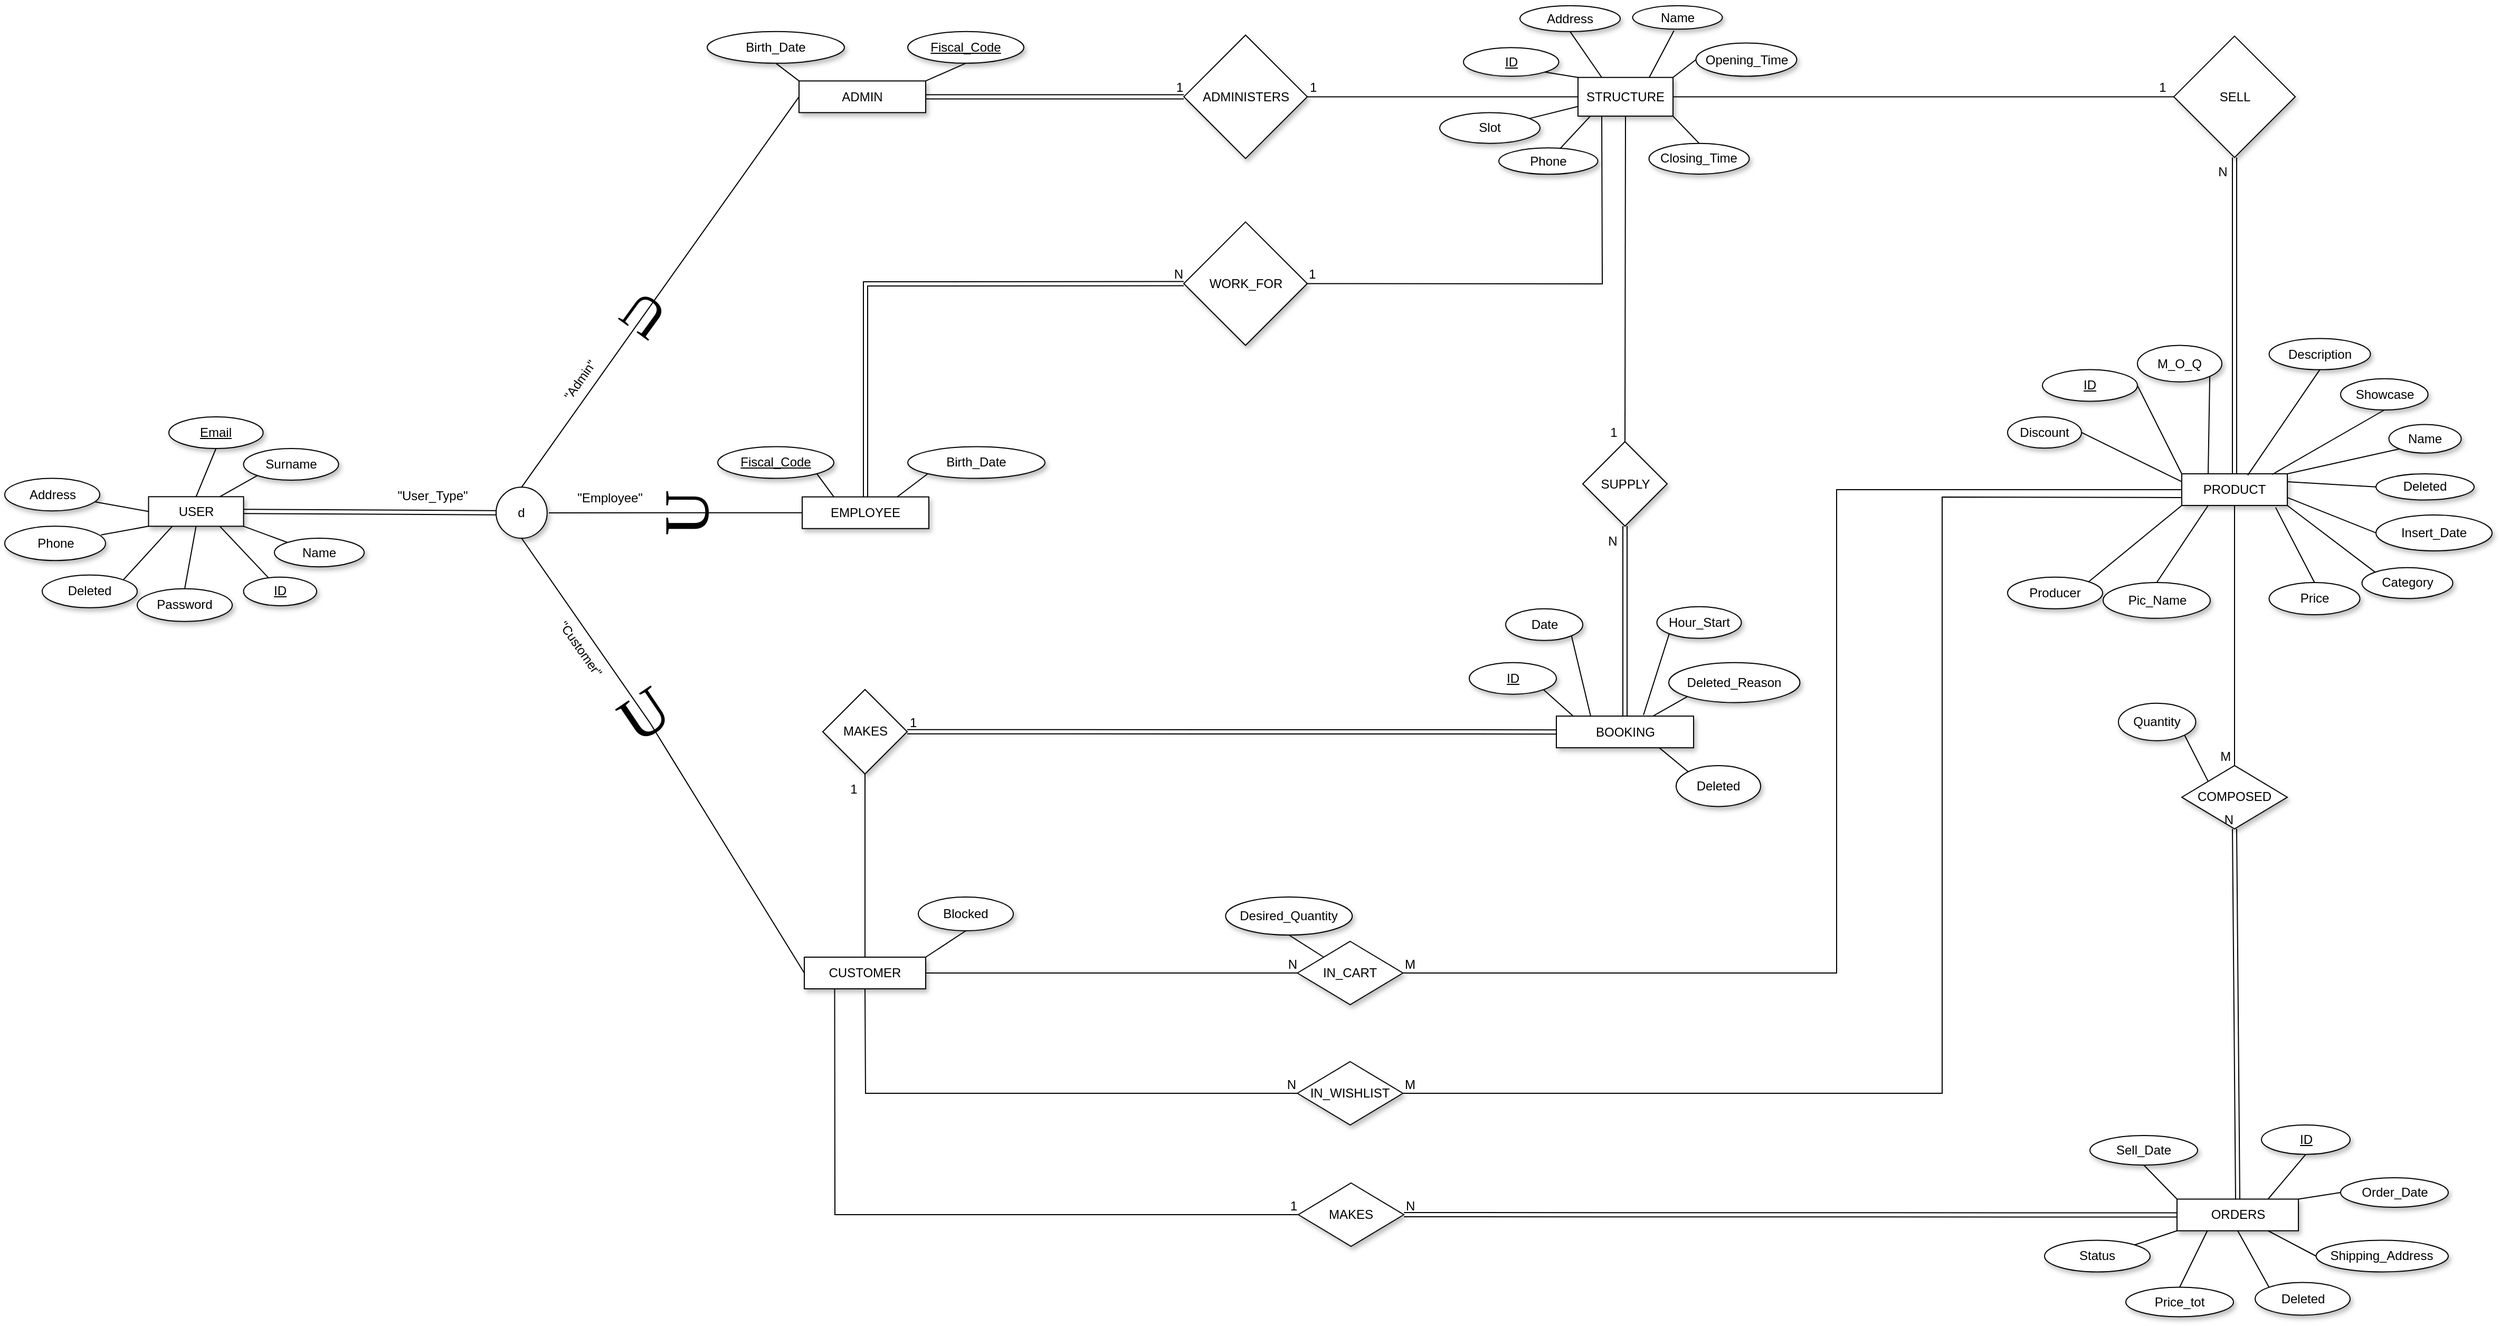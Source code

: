 <mxfile version="13.2.4" type="github">
  <diagram id="pIivQVcWycitdcD2H4Fz" name="Page-1">
    <mxGraphModel dx="852" dy="548" grid="1" gridSize="10" guides="1" tooltips="1" connect="1" arrows="1" fold="1" page="1" pageScale="3" pageWidth="827" pageHeight="1169" math="0" shadow="0" extFonts="Quicksand^https://fonts.googleapis.com/css?family=Quicksand|Gruppo^https://fonts.googleapis.com/css?family=Gruppo|Pompiere^https://fonts.googleapis.com/css?family=Pompiere">
      <root>
        <mxCell id="0" />
        <mxCell id="1" parent="0" />
        <mxCell id="mOfdOxVqDoghl0tVKRiO-1" value="PRODUCT" style="rounded=0;whiteSpace=wrap;html=1;shadow=1;" parent="1" vertex="1">
          <mxGeometry x="2107" y="602.97" width="100" height="30" as="geometry" />
        </mxCell>
        <mxCell id="mOfdOxVqDoghl0tVKRiO-10" value="EMPLOYEE" style="rounded=0;whiteSpace=wrap;html=1;shadow=1;" parent="1" vertex="1">
          <mxGeometry x="800" y="624.85" width="120" height="30" as="geometry" />
        </mxCell>
        <mxCell id="mOfdOxVqDoghl0tVKRiO-15" value="CUSTOMER" style="rounded=0;whiteSpace=wrap;html=1;shadow=1;" parent="1" vertex="1">
          <mxGeometry x="802" y="1061" width="115" height="30" as="geometry" />
        </mxCell>
        <mxCell id="mOfdOxVqDoghl0tVKRiO-17" value="M_O_Q" style="ellipse;whiteSpace=wrap;html=1;shadow=1;" parent="1" vertex="1">
          <mxGeometry x="2065" y="481.25" width="80" height="34.62" as="geometry" />
        </mxCell>
        <mxCell id="mOfdOxVqDoghl0tVKRiO-21" value="" style="endArrow=none;html=1;entryX=0.25;entryY=0;entryDx=0;entryDy=0;exitX=1;exitY=1;exitDx=0;exitDy=0;shadow=0;" parent="1" source="mOfdOxVqDoghl0tVKRiO-17" target="mOfdOxVqDoghl0tVKRiO-1" edge="1">
          <mxGeometry width="50" height="50" relative="1" as="geometry">
            <mxPoint x="2044.5" y="612.81" as="sourcePoint" />
            <mxPoint x="2094.5" y="562.81" as="targetPoint" />
          </mxGeometry>
        </mxCell>
        <mxCell id="mOfdOxVqDoghl0tVKRiO-23" value="&lt;u&gt;ID&lt;/u&gt;" style="ellipse;whiteSpace=wrap;html=1;shadow=1;" parent="1" vertex="1">
          <mxGeometry x="1975" y="504.3" width="90" height="30" as="geometry" />
        </mxCell>
        <mxCell id="mOfdOxVqDoghl0tVKRiO-24" value="" style="endArrow=none;html=1;exitX=1;exitY=0.5;exitDx=0;exitDy=0;entryX=0;entryY=0;entryDx=0;entryDy=0;shadow=0;" parent="1" source="mOfdOxVqDoghl0tVKRiO-23" target="mOfdOxVqDoghl0tVKRiO-1" edge="1">
          <mxGeometry width="50" height="50" relative="1" as="geometry">
            <mxPoint x="2074.5" y="712.81" as="sourcePoint" />
            <mxPoint x="2124.5" y="662.81" as="targetPoint" />
          </mxGeometry>
        </mxCell>
        <mxCell id="mOfdOxVqDoghl0tVKRiO-26" value="Producer" style="ellipse;whiteSpace=wrap;html=1;shadow=1;" parent="1" vertex="1">
          <mxGeometry x="1942" y="700.87" width="90" height="30" as="geometry" />
        </mxCell>
        <mxCell id="mOfdOxVqDoghl0tVKRiO-27" value="" style="endArrow=none;html=1;exitX=1;exitY=0;exitDx=0;exitDy=0;entryX=0;entryY=1;entryDx=0;entryDy=0;shadow=0;" parent="1" source="mOfdOxVqDoghl0tVKRiO-26" target="mOfdOxVqDoghl0tVKRiO-1" edge="1">
          <mxGeometry width="50" height="50" relative="1" as="geometry">
            <mxPoint x="2514.5" y="692.81" as="sourcePoint" />
            <mxPoint x="2564.5" y="642.81" as="targetPoint" />
          </mxGeometry>
        </mxCell>
        <mxCell id="mOfdOxVqDoghl0tVKRiO-28" value="Price" style="ellipse;whiteSpace=wrap;html=1;shadow=1;" parent="1" vertex="1">
          <mxGeometry x="2189.77" y="706.02" width="86" height="30.5" as="geometry" />
        </mxCell>
        <mxCell id="mOfdOxVqDoghl0tVKRiO-29" value="Discount" style="ellipse;whiteSpace=wrap;html=1;shadow=1;" parent="1" vertex="1">
          <mxGeometry x="1942" y="549.0" width="70" height="29.67" as="geometry" />
        </mxCell>
        <mxCell id="mOfdOxVqDoghl0tVKRiO-30" value="" style="endArrow=none;html=1;exitX=0.5;exitY=0;exitDx=0;exitDy=0;entryX=0.889;entryY=1.062;entryDx=0;entryDy=0;shadow=0;entryPerimeter=0;" parent="1" source="mOfdOxVqDoghl0tVKRiO-28" target="mOfdOxVqDoghl0tVKRiO-1" edge="1">
          <mxGeometry width="50" height="50" relative="1" as="geometry">
            <mxPoint x="2514.5" y="692.81" as="sourcePoint" />
            <mxPoint x="2564.5" y="642.81" as="targetPoint" />
          </mxGeometry>
        </mxCell>
        <mxCell id="mOfdOxVqDoghl0tVKRiO-31" value="" style="endArrow=none;html=1;entryX=1;entryY=0.5;entryDx=0;entryDy=0;shadow=0;exitX=0;exitY=0.25;exitDx=0;exitDy=0;" parent="1" source="mOfdOxVqDoghl0tVKRiO-1" target="mOfdOxVqDoghl0tVKRiO-29" edge="1">
          <mxGeometry width="50" height="50" relative="1" as="geometry">
            <mxPoint x="2105.5" y="627.06" as="sourcePoint" />
            <mxPoint x="2274.5" y="602.81" as="targetPoint" />
          </mxGeometry>
        </mxCell>
        <mxCell id="mOfdOxVqDoghl0tVKRiO-33" value="Name" style="ellipse;whiteSpace=wrap;html=1;shadow=1;" parent="1" vertex="1">
          <mxGeometry x="300" y="664.02" width="85" height="27.1" as="geometry" />
        </mxCell>
        <mxCell id="mOfdOxVqDoghl0tVKRiO-34" value="Surname" style="ellipse;whiteSpace=wrap;html=1;shadow=1;" parent="1" vertex="1">
          <mxGeometry x="270.75" y="579" width="90" height="30" as="geometry" />
        </mxCell>
        <mxCell id="mOfdOxVqDoghl0tVKRiO-35" value="Fiscal_Code" style="ellipse;whiteSpace=wrap;html=1;shadow=1;fontStyle=4" parent="1" vertex="1">
          <mxGeometry x="720" y="577.3" width="110" height="30" as="geometry" />
        </mxCell>
        <mxCell id="mOfdOxVqDoghl0tVKRiO-36" value="Birth_Date" style="ellipse;whiteSpace=wrap;html=1;shadow=1;" parent="1" vertex="1">
          <mxGeometry x="900" y="577.3" width="130" height="30" as="geometry" />
        </mxCell>
        <mxCell id="mOfdOxVqDoghl0tVKRiO-45" value="" style="endArrow=none;html=1;exitX=1;exitY=1;exitDx=0;exitDy=0;entryX=0.25;entryY=0;entryDx=0;entryDy=0;shadow=0;" parent="1" source="mOfdOxVqDoghl0tVKRiO-35" target="mOfdOxVqDoghl0tVKRiO-10" edge="1">
          <mxGeometry width="50" height="50" relative="1" as="geometry">
            <mxPoint x="795" y="363.88" as="sourcePoint" />
            <mxPoint x="825" y="348.5" as="targetPoint" />
          </mxGeometry>
        </mxCell>
        <mxCell id="mOfdOxVqDoghl0tVKRiO-55" value="BOOKING" style="rounded=0;whiteSpace=wrap;html=1;shadow=1;" parent="1" vertex="1">
          <mxGeometry x="1514.5" y="832.57" width="130" height="30" as="geometry" />
        </mxCell>
        <mxCell id="mOfdOxVqDoghl0tVKRiO-60" value="Email" style="ellipse;whiteSpace=wrap;html=1;shadow=1;fontStyle=4" parent="1" vertex="1">
          <mxGeometry x="200" y="549" width="89.25" height="30" as="geometry" />
        </mxCell>
        <mxCell id="mOfdOxVqDoghl0tVKRiO-61" value="Phone" style="ellipse;whiteSpace=wrap;html=1;shadow=1;fontStyle=0" parent="1" vertex="1">
          <mxGeometry x="44.5" y="652.67" width="95.5" height="32.47" as="geometry" />
        </mxCell>
        <mxCell id="mOfdOxVqDoghl0tVKRiO-65" value="Address" style="ellipse;whiteSpace=wrap;html=1;shadow=1;" parent="1" vertex="1">
          <mxGeometry x="44.5" y="607.3" width="90" height="30.77" as="geometry" />
        </mxCell>
        <mxCell id="mOfdOxVqDoghl0tVKRiO-93" value="STRUCTURE" style="rounded=0;whiteSpace=wrap;html=1;shadow=1;" parent="1" vertex="1">
          <mxGeometry x="1535" y="227.37" width="90" height="36.67" as="geometry" />
        </mxCell>
        <mxCell id="mOfdOxVqDoghl0tVKRiO-94" value="Address" style="ellipse;whiteSpace=wrap;html=1;shadow=1;" parent="1" vertex="1">
          <mxGeometry x="1480" y="159.43" width="95" height="24.5" as="geometry" />
        </mxCell>
        <mxCell id="mOfdOxVqDoghl0tVKRiO-95" value="Phone" style="ellipse;whiteSpace=wrap;html=1;shadow=1;fontStyle=0" parent="1" vertex="1">
          <mxGeometry x="1460" y="294.17" width="93.75" height="24.96" as="geometry" />
        </mxCell>
        <mxCell id="mOfdOxVqDoghl0tVKRiO-100" value="" style="endArrow=none;html=1;entryX=0.127;entryY=1.008;entryDx=0;entryDy=0;shadow=0;entryPerimeter=0;" parent="1" source="mOfdOxVqDoghl0tVKRiO-95" target="mOfdOxVqDoghl0tVKRiO-93" edge="1">
          <mxGeometry width="50" height="50" relative="1" as="geometry">
            <mxPoint x="1475" y="207.37" as="sourcePoint" />
            <mxPoint x="1525" y="157.37" as="targetPoint" />
          </mxGeometry>
        </mxCell>
        <mxCell id="mOfdOxVqDoghl0tVKRiO-101" value="" style="endArrow=none;html=1;exitX=0.25;exitY=0;exitDx=0;exitDy=0;entryX=0.5;entryY=1;entryDx=0;entryDy=0;shadow=0;" parent="1" source="mOfdOxVqDoghl0tVKRiO-93" target="mOfdOxVqDoghl0tVKRiO-94" edge="1">
          <mxGeometry width="50" height="50" relative="1" as="geometry">
            <mxPoint x="1605" y="217.37" as="sourcePoint" />
            <mxPoint x="1655" y="167.37" as="targetPoint" />
          </mxGeometry>
        </mxCell>
        <mxCell id="z-NwZpaRfGPs4gkHxWXv-4" value="ID" style="ellipse;whiteSpace=wrap;html=1;fontStyle=4;shadow=1;" parent="1" vertex="1">
          <mxGeometry x="1432" y="781.82" width="82.5" height="30" as="geometry" />
        </mxCell>
        <mxCell id="z-NwZpaRfGPs4gkHxWXv-5" value="Date" style="ellipse;whiteSpace=wrap;html=1;shadow=1;" parent="1" vertex="1">
          <mxGeometry x="1466.5" y="730.87" width="73" height="30" as="geometry" />
        </mxCell>
        <mxCell id="z-NwZpaRfGPs4gkHxWXv-6" value="Hour_Start" style="ellipse;whiteSpace=wrap;html=1;shadow=1;" parent="1" vertex="1">
          <mxGeometry x="1609.75" y="728.91" width="80" height="30" as="geometry" />
        </mxCell>
        <mxCell id="z-NwZpaRfGPs4gkHxWXv-7" value="" style="endArrow=none;html=1;entryX=0.122;entryY=-0.002;entryDx=0;entryDy=0;exitX=1;exitY=1;exitDx=0;exitDy=0;shadow=0;entryPerimeter=0;" parent="1" source="z-NwZpaRfGPs4gkHxWXv-4" target="mOfdOxVqDoghl0tVKRiO-55" edge="1">
          <mxGeometry width="50" height="50" relative="1" as="geometry">
            <mxPoint x="1837.25" y="942.92" as="sourcePoint" />
            <mxPoint x="1887.25" y="892.92" as="targetPoint" />
          </mxGeometry>
        </mxCell>
        <mxCell id="z-NwZpaRfGPs4gkHxWXv-8" value="" style="endArrow=none;html=1;exitX=1;exitY=1;exitDx=0;exitDy=0;shadow=0;entryX=0.25;entryY=0;entryDx=0;entryDy=0;" parent="1" source="z-NwZpaRfGPs4gkHxWXv-5" target="mOfdOxVqDoghl0tVKRiO-55" edge="1">
          <mxGeometry width="50" height="50" relative="1" as="geometry">
            <mxPoint x="1917.25" y="930.92" as="sourcePoint" />
            <mxPoint x="1967.25" y="880.92" as="targetPoint" />
          </mxGeometry>
        </mxCell>
        <mxCell id="z-NwZpaRfGPs4gkHxWXv-10" value="" style="endArrow=none;html=1;exitX=0;exitY=1;exitDx=0;exitDy=0;shadow=0;entryX=0.635;entryY=-0.035;entryDx=0;entryDy=0;entryPerimeter=0;" parent="1" source="z-NwZpaRfGPs4gkHxWXv-6" target="mOfdOxVqDoghl0tVKRiO-55" edge="1">
          <mxGeometry width="50" height="50" relative="1" as="geometry">
            <mxPoint x="2097.25" y="890.92" as="sourcePoint" />
            <mxPoint x="2147.25" y="840.92" as="targetPoint" />
          </mxGeometry>
        </mxCell>
        <mxCell id="z-NwZpaRfGPs4gkHxWXv-11" value="WORK_FOR" style="rhombus;whiteSpace=wrap;html=1;shadow=1;" parent="1" vertex="1">
          <mxGeometry x="1161.5" y="364.32" width="117" height="116.929" as="geometry" />
        </mxCell>
        <mxCell id="z-NwZpaRfGPs4gkHxWXv-17" value="SUPPLY" style="rhombus;whiteSpace=wrap;html=1;shadow=1;" parent="1" vertex="1">
          <mxGeometry x="1539.5" y="572.5" width="80" height="80" as="geometry" />
        </mxCell>
        <mxCell id="z-NwZpaRfGPs4gkHxWXv-39" value="MAKES" style="rhombus;whiteSpace=wrap;html=1;shadow=1;" parent="1" vertex="1">
          <mxGeometry x="819.5" y="807.37" width="80" height="80" as="geometry" />
        </mxCell>
        <mxCell id="z-NwZpaRfGPs4gkHxWXv-70" value="Description" style="ellipse;whiteSpace=wrap;html=1;shadow=1;" parent="1" vertex="1">
          <mxGeometry x="2189.77" y="474.79" width="96" height="29.51" as="geometry" />
        </mxCell>
        <mxCell id="z-NwZpaRfGPs4gkHxWXv-71" value="" style="endArrow=none;html=1;entryX=0.5;entryY=1;entryDx=0;entryDy=0;exitX=0.625;exitY=0.045;exitDx=0;exitDy=0;shadow=0;exitPerimeter=0;" parent="1" source="mOfdOxVqDoghl0tVKRiO-1" target="z-NwZpaRfGPs4gkHxWXv-70" edge="1">
          <mxGeometry width="50" height="50" relative="1" as="geometry">
            <mxPoint x="2129.5" y="602.81" as="sourcePoint" />
            <mxPoint x="2134.5" y="562.81" as="targetPoint" />
          </mxGeometry>
        </mxCell>
        <mxCell id="z-NwZpaRfGPs4gkHxWXv-76" value="ID" style="ellipse;whiteSpace=wrap;html=1;fontStyle=4;shadow=1;" parent="1" vertex="1">
          <mxGeometry x="1426.5" y="199.15" width="90.25" height="27.13" as="geometry" />
        </mxCell>
        <mxCell id="z-NwZpaRfGPs4gkHxWXv-77" value="" style="endArrow=none;html=1;entryX=1;entryY=1;entryDx=0;entryDy=0;exitX=0;exitY=0;exitDx=0;exitDy=0;shadow=0;" parent="1" source="mOfdOxVqDoghl0tVKRiO-93" target="z-NwZpaRfGPs4gkHxWXv-76" edge="1">
          <mxGeometry width="50" height="50" relative="1" as="geometry">
            <mxPoint x="1475" y="252.37" as="sourcePoint" />
            <mxPoint x="1525" y="202.37" as="targetPoint" />
          </mxGeometry>
        </mxCell>
        <mxCell id="z-NwZpaRfGPs4gkHxWXv-78" value="ADMINISTERS" style="rhombus;whiteSpace=wrap;html=1;shadow=1;" parent="1" vertex="1">
          <mxGeometry x="1161.57" y="187.24" width="116.929" height="116.929" as="geometry" />
        </mxCell>
        <mxCell id="06iZtVcr8NPvHx3JyrQN-2" value="Name" style="ellipse;whiteSpace=wrap;html=1;shadow=1;" parent="1" vertex="1">
          <mxGeometry x="1586.75" y="159.43" width="85" height="22.25" as="geometry" />
        </mxCell>
        <mxCell id="06iZtVcr8NPvHx3JyrQN-3" value="" style="endArrow=none;html=1;entryX=0.461;entryY=1.058;entryDx=0;entryDy=0;entryPerimeter=0;exitX=0.75;exitY=0;exitDx=0;exitDy=0;shadow=0;" parent="1" source="mOfdOxVqDoghl0tVKRiO-93" target="06iZtVcr8NPvHx3JyrQN-2" edge="1">
          <mxGeometry width="50" height="50" relative="1" as="geometry">
            <mxPoint x="1595" y="272.37" as="sourcePoint" />
            <mxPoint x="1645" y="222.37" as="targetPoint" />
          </mxGeometry>
        </mxCell>
        <mxCell id="06iZtVcr8NPvHx3JyrQN-11" value="&lt;u&gt;ID&lt;/u&gt;" style="ellipse;whiteSpace=wrap;html=1;shadow=1;" parent="1" vertex="1">
          <mxGeometry x="270.75" y="700.87" width="69.25" height="27.1" as="geometry" />
        </mxCell>
        <mxCell id="z-IdzefdN8h7sOJLDqcr-3" value="Name" style="ellipse;whiteSpace=wrap;html=1;shadow=1;" parent="1" vertex="1">
          <mxGeometry x="2303.25" y="556.24" width="68.5" height="27.12" as="geometry" />
        </mxCell>
        <mxCell id="z-IdzefdN8h7sOJLDqcr-4" value="" style="endArrow=none;html=1;exitX=1;exitY=0;exitDx=0;exitDy=0;entryX=0;entryY=1;entryDx=0;entryDy=0;shadow=0;" parent="1" source="mOfdOxVqDoghl0tVKRiO-1" target="z-IdzefdN8h7sOJLDqcr-3" edge="1">
          <mxGeometry width="50" height="50" relative="1" as="geometry">
            <mxPoint x="2234.5" y="632.81" as="sourcePoint" />
            <mxPoint x="2284.5" y="582.81" as="targetPoint" />
          </mxGeometry>
        </mxCell>
        <mxCell id="7vURNP84gYrgIZNCSmpS-34" value="USER" style="rounded=0;whiteSpace=wrap;html=1;shadow=1;" parent="1" vertex="1">
          <mxGeometry x="180.75" y="624.67" width="90" height="28" as="geometry" />
        </mxCell>
        <mxCell id="7vURNP84gYrgIZNCSmpS-39" value="" style="endArrow=none;html=1;entryX=0.5;entryY=1;entryDx=0;entryDy=0;exitX=0.5;exitY=0;exitDx=0;exitDy=0;" parent="1" source="7vURNP84gYrgIZNCSmpS-34" target="mOfdOxVqDoghl0tVKRiO-60" edge="1">
          <mxGeometry width="50" height="50" relative="1" as="geometry">
            <mxPoint x="232" y="622.3" as="sourcePoint" />
            <mxPoint x="272" y="582.3" as="targetPoint" />
          </mxGeometry>
        </mxCell>
        <mxCell id="7vURNP84gYrgIZNCSmpS-40" value="" style="endArrow=none;html=1;entryX=0;entryY=1;entryDx=0;entryDy=0;exitX=0.75;exitY=0;exitDx=0;exitDy=0;" parent="1" source="7vURNP84gYrgIZNCSmpS-34" target="mOfdOxVqDoghl0tVKRiO-34" edge="1">
          <mxGeometry width="50" height="50" relative="1" as="geometry">
            <mxPoint x="235.75" y="634.67" as="sourcePoint" />
            <mxPoint x="277" y="574.67" as="targetPoint" />
          </mxGeometry>
        </mxCell>
        <mxCell id="7vURNP84gYrgIZNCSmpS-41" value="" style="endArrow=none;html=1;exitX=0;exitY=0.5;exitDx=0;exitDy=0;" parent="1" source="7vURNP84gYrgIZNCSmpS-34" target="mOfdOxVqDoghl0tVKRiO-65" edge="1">
          <mxGeometry width="50" height="50" relative="1" as="geometry">
            <mxPoint x="245.75" y="644.67" as="sourcePoint" />
            <mxPoint x="287" y="584.67" as="targetPoint" />
          </mxGeometry>
        </mxCell>
        <mxCell id="7vURNP84gYrgIZNCSmpS-42" value="" style="endArrow=none;html=1;exitX=0;exitY=1;exitDx=0;exitDy=0;entryX=0.955;entryY=0.254;entryDx=0;entryDy=0;entryPerimeter=0;" parent="1" source="7vURNP84gYrgIZNCSmpS-34" target="mOfdOxVqDoghl0tVKRiO-61" edge="1">
          <mxGeometry width="50" height="50" relative="1" as="geometry">
            <mxPoint x="255.75" y="654.67" as="sourcePoint" />
            <mxPoint x="107" y="664" as="targetPoint" />
          </mxGeometry>
        </mxCell>
        <mxCell id="7vURNP84gYrgIZNCSmpS-43" value="" style="endArrow=none;html=1;entryX=0;entryY=1;entryDx=0;entryDy=0;exitX=0.75;exitY=0;exitDx=0;exitDy=0;" parent="1" source="mOfdOxVqDoghl0tVKRiO-10" target="mOfdOxVqDoghl0tVKRiO-36" edge="1">
          <mxGeometry width="50" height="50" relative="1" as="geometry">
            <mxPoint x="343.75" y="708.5" as="sourcePoint" />
            <mxPoint x="385" y="648.5" as="targetPoint" />
          </mxGeometry>
        </mxCell>
        <mxCell id="7vURNP84gYrgIZNCSmpS-44" value="" style="endArrow=none;html=1;entryX=0.338;entryY=0.017;entryDx=0;entryDy=0;exitX=0.75;exitY=1;exitDx=0;exitDy=0;entryPerimeter=0;" parent="1" source="7vURNP84gYrgIZNCSmpS-34" target="06iZtVcr8NPvHx3JyrQN-11" edge="1">
          <mxGeometry width="50" height="50" relative="1" as="geometry">
            <mxPoint x="275.75" y="674.67" as="sourcePoint" />
            <mxPoint x="317" y="614.67" as="targetPoint" />
          </mxGeometry>
        </mxCell>
        <mxCell id="7vURNP84gYrgIZNCSmpS-45" value="" style="endArrow=none;html=1;entryX=0;entryY=0;entryDx=0;entryDy=0;exitX=1;exitY=1;exitDx=0;exitDy=0;" parent="1" source="7vURNP84gYrgIZNCSmpS-34" target="mOfdOxVqDoghl0tVKRiO-33" edge="1">
          <mxGeometry width="50" height="50" relative="1" as="geometry">
            <mxPoint x="285.75" y="684.67" as="sourcePoint" />
            <mxPoint x="327" y="624.67" as="targetPoint" />
          </mxGeometry>
        </mxCell>
        <mxCell id="7vURNP84gYrgIZNCSmpS-46" value="d" style="ellipse;whiteSpace=wrap;html=1;aspect=fixed;shadow=1;" parent="1" vertex="1">
          <mxGeometry x="510" y="615.67" width="48.35" height="48.35" as="geometry" />
        </mxCell>
        <mxCell id="7vURNP84gYrgIZNCSmpS-48" value="" style="shape=link;html=1;entryX=0;entryY=0.5;entryDx=0;entryDy=0;exitX=1;exitY=0.5;exitDx=0;exitDy=0;" parent="1" source="7vURNP84gYrgIZNCSmpS-34" target="7vURNP84gYrgIZNCSmpS-46" edge="1">
          <mxGeometry width="50" height="50" relative="1" as="geometry">
            <mxPoint x="450" y="772.3" as="sourcePoint" />
            <mxPoint x="500" y="722.3" as="targetPoint" />
          </mxGeometry>
        </mxCell>
        <mxCell id="7vURNP84gYrgIZNCSmpS-49" value="" style="endArrow=none;html=1;entryX=0;entryY=0.5;entryDx=0;entryDy=0;" parent="1" source="7vURNP84gYrgIZNCSmpS-52" target="mOfdOxVqDoghl0tVKRiO-10" edge="1">
          <mxGeometry width="50" height="50" relative="1" as="geometry">
            <mxPoint x="750" y="470" as="sourcePoint" />
            <mxPoint x="920" y="510" as="targetPoint" />
          </mxGeometry>
        </mxCell>
        <mxCell id="7vURNP84gYrgIZNCSmpS-51" value="" style="endArrow=none;html=1;entryX=0.5;entryY=1;entryDx=0;entryDy=0;exitX=0.5;exitY=1;exitDx=0;exitDy=0;" parent="1" source="7vURNP84gYrgIZNCSmpS-55" target="7vURNP84gYrgIZNCSmpS-46" edge="1">
          <mxGeometry width="50" height="50" relative="1" as="geometry">
            <mxPoint x="775" y="1070" as="sourcePoint" />
            <mxPoint x="1200" y="680" as="targetPoint" />
          </mxGeometry>
        </mxCell>
        <mxCell id="7vURNP84gYrgIZNCSmpS-52" value="&lt;p&gt;&lt;span style=&quot;font-size: 60px&quot;&gt;U&lt;/span&gt;&lt;/p&gt;" style="text;html=1;strokeColor=none;fillColor=none;align=center;verticalAlign=middle;whiteSpace=wrap;rounded=0;shadow=0;rotation=-90;fontFamily=Gruppo;" parent="1" vertex="1">
          <mxGeometry x="670" y="629.85" width="40" height="20" as="geometry" />
        </mxCell>
        <mxCell id="7vURNP84gYrgIZNCSmpS-54" value="" style="endArrow=none;html=1;entryX=0.5;entryY=1;entryDx=0;entryDy=0;" parent="1" target="7vURNP84gYrgIZNCSmpS-52" edge="1">
          <mxGeometry width="50" height="50" relative="1" as="geometry">
            <mxPoint x="560" y="640" as="sourcePoint" />
            <mxPoint x="650" y="640" as="targetPoint" />
          </mxGeometry>
        </mxCell>
        <mxCell id="7vURNP84gYrgIZNCSmpS-55" value="&lt;p&gt;&lt;span style=&quot;font-size: 60px&quot;&gt;U&lt;/span&gt;&lt;/p&gt;" style="text;html=1;strokeColor=none;fillColor=none;align=center;verticalAlign=middle;whiteSpace=wrap;rounded=0;shadow=0;rotation=326;fontFamily=Gruppo;" parent="1" vertex="1">
          <mxGeometry x="630" y="820.37" width="40" height="20" as="geometry" />
        </mxCell>
        <mxCell id="7vURNP84gYrgIZNCSmpS-56" value="" style="endArrow=none;html=1;exitX=0;exitY=0.5;exitDx=0;exitDy=0;entryX=0.5;entryY=1;entryDx=0;entryDy=0;" parent="1" source="mOfdOxVqDoghl0tVKRiO-15" target="7vURNP84gYrgIZNCSmpS-55" edge="1">
          <mxGeometry width="50" height="50" relative="1" as="geometry">
            <mxPoint x="775" y="1070.0" as="sourcePoint" />
            <mxPoint x="680.728" y="652.378" as="targetPoint" />
          </mxGeometry>
        </mxCell>
        <mxCell id="7vURNP84gYrgIZNCSmpS-59" value="Password" style="ellipse;whiteSpace=wrap;html=1;shadow=1;" parent="1" vertex="1">
          <mxGeometry x="170" y="711.9" width="90" height="31" as="geometry" />
        </mxCell>
        <mxCell id="7vURNP84gYrgIZNCSmpS-60" value="" style="endArrow=none;html=1;exitX=0.5;exitY=0;exitDx=0;exitDy=0;entryX=0.5;entryY=1;entryDx=0;entryDy=0;" parent="1" source="7vURNP84gYrgIZNCSmpS-59" target="7vURNP84gYrgIZNCSmpS-34" edge="1">
          <mxGeometry width="50" height="50" relative="1" as="geometry">
            <mxPoint x="272" y="679.02" as="sourcePoint" />
            <mxPoint x="322" y="629.02" as="targetPoint" />
          </mxGeometry>
        </mxCell>
        <mxCell id="7vURNP84gYrgIZNCSmpS-65" value="ADMIN" style="rounded=0;whiteSpace=wrap;html=1;shadow=1;" parent="1" vertex="1">
          <mxGeometry x="797" y="230.7" width="120" height="30" as="geometry" />
        </mxCell>
        <mxCell id="7vURNP84gYrgIZNCSmpS-74" value="&lt;p style=&quot;font-size: 52px;&quot;&gt;&lt;span style=&quot;font-size: 52px;&quot;&gt;U&lt;/span&gt;&lt;/p&gt;" style="text;html=1;strokeColor=none;fillColor=none;align=center;verticalAlign=middle;whiteSpace=wrap;rounded=0;shadow=0;rotation=216;fontFamily=Gruppo;fontStyle=0;FType=g;fontSize=52;" parent="1" vertex="1">
          <mxGeometry x="630" y="442.37" width="40" height="20" as="geometry" />
        </mxCell>
        <mxCell id="7vURNP84gYrgIZNCSmpS-75" value="" style="endArrow=none;html=1;exitX=0.5;exitY=0;exitDx=0;exitDy=0;entryX=0.5;entryY=1;entryDx=0;entryDy=0;" parent="1" source="7vURNP84gYrgIZNCSmpS-46" target="7vURNP84gYrgIZNCSmpS-74" edge="1">
          <mxGeometry width="50" height="50" relative="1" as="geometry">
            <mxPoint x="620" y="560" as="sourcePoint" />
            <mxPoint x="670" y="510" as="targetPoint" />
          </mxGeometry>
        </mxCell>
        <mxCell id="7vURNP84gYrgIZNCSmpS-76" value="" style="endArrow=none;html=1;exitX=0.5;exitY=1;exitDx=0;exitDy=0;entryX=0;entryY=0.5;entryDx=0;entryDy=0;" parent="1" source="7vURNP84gYrgIZNCSmpS-74" target="7vURNP84gYrgIZNCSmpS-65" edge="1">
          <mxGeometry width="50" height="50" relative="1" as="geometry">
            <mxPoint x="640" y="330" as="sourcePoint" />
            <mxPoint x="690" y="280" as="targetPoint" />
            <Array as="points" />
          </mxGeometry>
        </mxCell>
        <mxCell id="vk8bfzoFHFMnoET7GKUU-8" value="" style="endArrow=none;html=1;rounded=0;align=left;exitX=0.5;exitY=0;exitDx=0;exitDy=0;entryX=0.5;entryY=1;entryDx=0;entryDy=0;" parent="1" source="mOfdOxVqDoghl0tVKRiO-15" target="z-NwZpaRfGPs4gkHxWXv-39" edge="1">
          <mxGeometry relative="1" as="geometry">
            <mxPoint x="935" y="1076" as="sourcePoint" />
            <mxPoint x="1588" y="990" as="targetPoint" />
            <Array as="points" />
          </mxGeometry>
        </mxCell>
        <mxCell id="vk8bfzoFHFMnoET7GKUU-9" value="1&amp;nbsp;&amp;nbsp;" style="resizable=0;html=1;align=right;verticalAlign=top;" parent="vk8bfzoFHFMnoET7GKUU-8" connectable="0" vertex="1">
          <mxGeometry x="1" relative="1" as="geometry" />
        </mxCell>
        <mxCell id="vk8bfzoFHFMnoET7GKUU-10" value="" style="shape=link;html=1;rounded=0;exitX=0;exitY=0.5;exitDx=0;exitDy=0;entryX=1;entryY=0.5;entryDx=0;entryDy=0;" parent="1" source="mOfdOxVqDoghl0tVKRiO-55" target="z-NwZpaRfGPs4gkHxWXv-39" edge="1">
          <mxGeometry relative="1" as="geometry">
            <mxPoint x="1723" y="872.0" as="sourcePoint" />
            <mxPoint x="1581.5" y="872.0" as="targetPoint" />
            <Array as="points" />
          </mxGeometry>
        </mxCell>
        <mxCell id="vk8bfzoFHFMnoET7GKUU-11" value="1" style="resizable=0;html=1;align=left;verticalAlign=bottom;horizontal=1;" parent="vk8bfzoFHFMnoET7GKUU-10" connectable="0" vertex="1">
          <mxGeometry x="1" relative="1" as="geometry" />
        </mxCell>
        <mxCell id="vk8bfzoFHFMnoET7GKUU-21" value="" style="shape=link;html=1;rounded=0;align=left;entryX=0;entryY=0.5;entryDx=0;entryDy=0;exitX=0.5;exitY=0;exitDx=0;exitDy=0;" parent="1" source="mOfdOxVqDoghl0tVKRiO-10" target="z-NwZpaRfGPs4gkHxWXv-11" edge="1">
          <mxGeometry relative="1" as="geometry">
            <mxPoint x="860" y="559.96" as="sourcePoint" />
            <mxPoint x="1168" y="359.11" as="targetPoint" />
            <Array as="points">
              <mxPoint x="860" y="423" />
            </Array>
          </mxGeometry>
        </mxCell>
        <mxCell id="vk8bfzoFHFMnoET7GKUU-22" value="N" style="resizable=0;html=1;align=right;verticalAlign=bottom;" parent="vk8bfzoFHFMnoET7GKUU-21" connectable="0" vertex="1">
          <mxGeometry x="1" relative="1" as="geometry" />
        </mxCell>
        <mxCell id="vk8bfzoFHFMnoET7GKUU-24" value="" style="endArrow=none;html=1;rounded=0;align=left;exitX=0.25;exitY=1;exitDx=0;exitDy=0;entryX=1;entryY=0.5;entryDx=0;entryDy=0;" parent="1" source="mOfdOxVqDoghl0tVKRiO-93" target="z-NwZpaRfGPs4gkHxWXv-11" edge="1">
          <mxGeometry relative="1" as="geometry">
            <mxPoint x="1557.5" y="199.15" as="sourcePoint" />
            <mxPoint x="1530" y="345.11" as="targetPoint" />
            <Array as="points">
              <mxPoint x="1558" y="423" />
            </Array>
          </mxGeometry>
        </mxCell>
        <mxCell id="vk8bfzoFHFMnoET7GKUU-25" value="1" style="resizable=0;html=1;align=left;verticalAlign=bottom;" parent="vk8bfzoFHFMnoET7GKUU-24" connectable="0" vertex="1">
          <mxGeometry x="1" relative="1" as="geometry" />
        </mxCell>
        <mxCell id="vk8bfzoFHFMnoET7GKUU-26" value="" style="shape=link;html=1;rounded=0;align=left;entryX=0.5;entryY=1;entryDx=0;entryDy=0;exitX=0.5;exitY=0;exitDx=0;exitDy=0;" parent="1" source="mOfdOxVqDoghl0tVKRiO-55" target="z-NwZpaRfGPs4gkHxWXv-17" edge="1">
          <mxGeometry relative="1" as="geometry">
            <mxPoint x="1968" y="660.2" as="sourcePoint" />
            <mxPoint x="2128" y="660.2" as="targetPoint" />
          </mxGeometry>
        </mxCell>
        <mxCell id="vk8bfzoFHFMnoET7GKUU-27" value="N&amp;nbsp;&amp;nbsp;" style="resizable=0;html=1;align=right;verticalAlign=top;" parent="vk8bfzoFHFMnoET7GKUU-26" connectable="0" vertex="1">
          <mxGeometry x="1" relative="1" as="geometry" />
        </mxCell>
        <mxCell id="vk8bfzoFHFMnoET7GKUU-28" value="" style="html=1;rounded=0;align=left;exitX=0.5;exitY=1;exitDx=0;exitDy=0;endArrow=none;endFill=0;entryX=0.5;entryY=0;entryDx=0;entryDy=0;" parent="1" source="mOfdOxVqDoghl0tVKRiO-93" target="z-NwZpaRfGPs4gkHxWXv-17" edge="1">
          <mxGeometry relative="1" as="geometry">
            <mxPoint x="1590" y="490" as="sourcePoint" />
            <mxPoint x="1243" y="570" as="targetPoint" />
            <Array as="points" />
          </mxGeometry>
        </mxCell>
        <mxCell id="vk8bfzoFHFMnoET7GKUU-29" value="1&amp;nbsp;&amp;nbsp;" style="resizable=0;html=1;align=right;verticalAlign=bottom;" parent="vk8bfzoFHFMnoET7GKUU-28" connectable="0" vertex="1">
          <mxGeometry x="1" relative="1" as="geometry" />
        </mxCell>
        <mxCell id="vk8bfzoFHFMnoET7GKUU-34" value="" style="html=1;rounded=0;align=left;entryX=1;entryY=0.5;entryDx=0;entryDy=0;exitX=0;exitY=0.5;exitDx=0;exitDy=0;endArrow=none;endFill=0;" parent="1" source="mOfdOxVqDoghl0tVKRiO-93" target="z-NwZpaRfGPs4gkHxWXv-78" edge="1">
          <mxGeometry relative="1" as="geometry">
            <mxPoint x="1330" y="240" as="sourcePoint" />
            <mxPoint x="1490" y="240" as="targetPoint" />
          </mxGeometry>
        </mxCell>
        <mxCell id="vk8bfzoFHFMnoET7GKUU-35" value="1" style="resizable=0;html=1;align=left;verticalAlign=bottom;" parent="vk8bfzoFHFMnoET7GKUU-34" connectable="0" vertex="1">
          <mxGeometry x="1" relative="1" as="geometry" />
        </mxCell>
        <mxCell id="-Jq1AfKjN5yx9KIEYnPa-1" value="&quot;Customer&quot;" style="text;html=1;strokeColor=none;fillColor=none;align=center;verticalAlign=middle;whiteSpace=wrap;rounded=0;rotation=55;" parent="1" vertex="1">
          <mxGeometry x="570" y="758.91" width="40" height="20" as="geometry" />
        </mxCell>
        <mxCell id="-Jq1AfKjN5yx9KIEYnPa-2" value="&quot;Employee&quot;" style="text;html=1;strokeColor=none;fillColor=none;align=center;verticalAlign=middle;whiteSpace=wrap;rounded=0;" parent="1" vertex="1">
          <mxGeometry x="598.35" y="616.04" width="40" height="20" as="geometry" />
        </mxCell>
        <mxCell id="-Jq1AfKjN5yx9KIEYnPa-4" value="&quot;Admin&quot;" style="text;html=1;strokeColor=none;fillColor=none;align=center;verticalAlign=middle;whiteSpace=wrap;rounded=0;rotation=-55;" parent="1" vertex="1">
          <mxGeometry x="570" y="504.3" width="40" height="20" as="geometry" />
        </mxCell>
        <mxCell id="-Jq1AfKjN5yx9KIEYnPa-5" value="&quot;User_Type&quot;" style="text;html=1;strokeColor=none;fillColor=none;align=center;verticalAlign=middle;whiteSpace=wrap;rounded=0;" parent="1" vertex="1">
          <mxGeometry x="430" y="614.3" width="40" height="20" as="geometry" />
        </mxCell>
        <mxCell id="-Jq1AfKjN5yx9KIEYnPa-7" value="Birth_Date" style="ellipse;whiteSpace=wrap;html=1;shadow=1;" parent="1" vertex="1">
          <mxGeometry x="710" y="183.93" width="130" height="30" as="geometry" />
        </mxCell>
        <mxCell id="-Jq1AfKjN5yx9KIEYnPa-9" value="" style="endArrow=none;html=1;entryX=0.5;entryY=1;entryDx=0;entryDy=0;exitX=0;exitY=0;exitDx=0;exitDy=0;" parent="1" source="7vURNP84gYrgIZNCSmpS-65" target="-Jq1AfKjN5yx9KIEYnPa-7" edge="1">
          <mxGeometry width="50" height="50" relative="1" as="geometry">
            <mxPoint x="550" y="260" as="sourcePoint" />
            <mxPoint x="600" y="210" as="targetPoint" />
          </mxGeometry>
        </mxCell>
        <mxCell id="-Jq1AfKjN5yx9KIEYnPa-10" value="Fiscal_Code" style="ellipse;whiteSpace=wrap;html=1;shadow=1;fontStyle=4" parent="1" vertex="1">
          <mxGeometry x="900" y="183.93" width="110" height="30" as="geometry" />
        </mxCell>
        <mxCell id="-Jq1AfKjN5yx9KIEYnPa-11" value="" style="endArrow=none;html=1;entryX=0.5;entryY=1;entryDx=0;entryDy=0;exitX=1;exitY=0;exitDx=0;exitDy=0;" parent="1" source="7vURNP84gYrgIZNCSmpS-65" target="-Jq1AfKjN5yx9KIEYnPa-10" edge="1">
          <mxGeometry width="50" height="50" relative="1" as="geometry">
            <mxPoint x="940" y="320" as="sourcePoint" />
            <mxPoint x="990" y="270" as="targetPoint" />
          </mxGeometry>
        </mxCell>
        <mxCell id="XrFzkQ957bnb_zdma56I-2" value="Insert_Date" style="ellipse;whiteSpace=wrap;html=1;shadow=1;" parent="1" vertex="1">
          <mxGeometry x="2291" y="641.97" width="110" height="34" as="geometry" />
        </mxCell>
        <mxCell id="XrFzkQ957bnb_zdma56I-3" value="" style="endArrow=none;html=1;exitX=1;exitY=0.75;exitDx=0;exitDy=0;entryX=0;entryY=0.5;entryDx=0;entryDy=0;" parent="1" source="mOfdOxVqDoghl0tVKRiO-1" target="XrFzkQ957bnb_zdma56I-2" edge="1">
          <mxGeometry width="50" height="50" relative="1" as="geometry">
            <mxPoint x="2225.5" y="713.06" as="sourcePoint" />
            <mxPoint x="2264.5" y="651.06" as="targetPoint" />
          </mxGeometry>
        </mxCell>
        <mxCell id="XrFzkQ957bnb_zdma56I-4" value="Order_Date" style="ellipse;whiteSpace=wrap;html=1;shadow=1;" parent="1" vertex="1">
          <mxGeometry x="2257.5" y="1270" width="102" height="28" as="geometry" />
        </mxCell>
        <mxCell id="XrFzkQ957bnb_zdma56I-12" value="Pic_Name" style="ellipse;whiteSpace=wrap;html=1;shadow=1;" parent="1" vertex="1">
          <mxGeometry x="2032.5" y="706.02" width="101.5" height="33.9" as="geometry" />
        </mxCell>
        <mxCell id="XrFzkQ957bnb_zdma56I-13" value="" style="endArrow=none;html=1;exitX=0.5;exitY=0;exitDx=0;exitDy=0;entryX=0.25;entryY=1;entryDx=0;entryDy=0;" parent="1" source="XrFzkQ957bnb_zdma56I-12" target="mOfdOxVqDoghl0tVKRiO-1" edge="1">
          <mxGeometry width="50" height="50" relative="1" as="geometry">
            <mxPoint x="1995.5" y="813.06" as="sourcePoint" />
            <mxPoint x="2157" y="633" as="targetPoint" />
          </mxGeometry>
        </mxCell>
        <mxCell id="wAOh5u2bHxW-0nYntJ-o-1" value="Showcase" style="ellipse;whiteSpace=wrap;html=1;shadow=1;" parent="1" vertex="1">
          <mxGeometry x="2257.5" y="512.91" width="82.77" height="29.59" as="geometry" />
        </mxCell>
        <mxCell id="wAOh5u2bHxW-0nYntJ-o-2" value="" style="endArrow=none;html=1;entryX=0.5;entryY=1;entryDx=0;entryDy=0;exitX=0.858;exitY=0.018;exitDx=0;exitDy=0;exitPerimeter=0;" parent="1" source="mOfdOxVqDoghl0tVKRiO-1" target="wAOh5u2bHxW-0nYntJ-o-1" edge="1">
          <mxGeometry width="50" height="50" relative="1" as="geometry">
            <mxPoint x="2195.5" y="633.06" as="sourcePoint" />
            <mxPoint x="2245.5" y="583.06" as="targetPoint" />
          </mxGeometry>
        </mxCell>
        <mxCell id="wAOh5u2bHxW-0nYntJ-o-5" value="Blocked" style="ellipse;whiteSpace=wrap;html=1;shadow=1;" parent="1" vertex="1">
          <mxGeometry x="910" y="1004" width="90" height="32" as="geometry" />
        </mxCell>
        <mxCell id="wAOh5u2bHxW-0nYntJ-o-6" value="" style="endArrow=none;html=1;entryX=0.5;entryY=1;entryDx=0;entryDy=0;exitX=1;exitY=0;exitDx=0;exitDy=0;" parent="1" source="mOfdOxVqDoghl0tVKRiO-15" target="wAOh5u2bHxW-0nYntJ-o-5" edge="1">
          <mxGeometry width="50" height="50" relative="1" as="geometry">
            <mxPoint x="888" y="1061" as="sourcePoint" />
            <mxPoint x="920" y="1030" as="targetPoint" />
          </mxGeometry>
        </mxCell>
        <mxCell id="hEqI_E-h3wd5EMZh7YxB-1" value="Category" style="ellipse;whiteSpace=wrap;html=1;shadow=1;" parent="1" vertex="1">
          <mxGeometry x="2277.77" y="691.83" width="86" height="29.32" as="geometry" />
        </mxCell>
        <mxCell id="hEqI_E-h3wd5EMZh7YxB-2" value="" style="endArrow=none;html=1;entryX=0;entryY=0;entryDx=0;entryDy=0;exitX=1;exitY=1;exitDx=0;exitDy=0;" parent="1" source="mOfdOxVqDoghl0tVKRiO-1" target="hEqI_E-h3wd5EMZh7YxB-1" edge="1">
          <mxGeometry width="50" height="50" relative="1" as="geometry">
            <mxPoint x="2225.5" y="773.06" as="sourcePoint" />
            <mxPoint x="2275.5" y="723.06" as="targetPoint" />
          </mxGeometry>
        </mxCell>
        <mxCell id="ARcKCZJJov3iMHx4yaQP-2" value="Opening_Time" style="ellipse;whiteSpace=wrap;html=1;shadow=1;" parent="1" vertex="1">
          <mxGeometry x="1646.75" y="194.73" width="95.5" height="31.55" as="geometry" />
        </mxCell>
        <mxCell id="ARcKCZJJov3iMHx4yaQP-3" value="Closing_Time" style="ellipse;whiteSpace=wrap;html=1;shadow=1;" parent="1" vertex="1">
          <mxGeometry x="1602.25" y="289.83" width="95" height="29.13" as="geometry" />
        </mxCell>
        <mxCell id="ARcKCZJJov3iMHx4yaQP-4" value="" style="endArrow=none;html=1;entryX=0;entryY=0.5;entryDx=0;entryDy=0;exitX=1;exitY=0;exitDx=0;exitDy=0;" parent="1" source="mOfdOxVqDoghl0tVKRiO-93" target="ARcKCZJJov3iMHx4yaQP-2" edge="1">
          <mxGeometry width="50" height="50" relative="1" as="geometry">
            <mxPoint x="1620" y="280" as="sourcePoint" />
            <mxPoint x="1670" y="230" as="targetPoint" />
          </mxGeometry>
        </mxCell>
        <mxCell id="ARcKCZJJov3iMHx4yaQP-5" value="" style="endArrow=none;html=1;exitX=1;exitY=1;exitDx=0;exitDy=0;entryX=0.5;entryY=0;entryDx=0;entryDy=0;" parent="1" source="mOfdOxVqDoghl0tVKRiO-93" target="ARcKCZJJov3iMHx4yaQP-3" edge="1">
          <mxGeometry width="50" height="50" relative="1" as="geometry">
            <mxPoint x="1680" y="390" as="sourcePoint" />
            <mxPoint x="1730" y="340" as="targetPoint" />
          </mxGeometry>
        </mxCell>
        <mxCell id="D9wtWctI_J-qQWphaY6E-1" value="Deleted" style="ellipse;whiteSpace=wrap;html=1;shadow=1;" parent="1" vertex="1">
          <mxGeometry x="80" y="698.92" width="90" height="31" as="geometry" />
        </mxCell>
        <mxCell id="D9wtWctI_J-qQWphaY6E-2" value="" style="endArrow=none;html=1;entryX=0.25;entryY=1;entryDx=0;entryDy=0;exitX=1;exitY=0;exitDx=0;exitDy=0;" parent="1" source="D9wtWctI_J-qQWphaY6E-1" target="7vURNP84gYrgIZNCSmpS-34" edge="1">
          <mxGeometry width="50" height="50" relative="1" as="geometry">
            <mxPoint x="120" y="830" as="sourcePoint" />
            <mxPoint x="170" y="780" as="targetPoint" />
          </mxGeometry>
        </mxCell>
        <mxCell id="D9wtWctI_J-qQWphaY6E-9" value="Deleted_Reason" style="ellipse;whiteSpace=wrap;html=1;shadow=1;" parent="1" vertex="1">
          <mxGeometry x="1621" y="781.82" width="124.25" height="37.9" as="geometry" />
        </mxCell>
        <mxCell id="D9wtWctI_J-qQWphaY6E-10" value="" style="endArrow=none;html=1;exitX=0;exitY=1;exitDx=0;exitDy=0;shadow=0;" parent="1" source="D9wtWctI_J-qQWphaY6E-9" target="mOfdOxVqDoghl0tVKRiO-55" edge="1">
          <mxGeometry width="50" height="50" relative="1" as="geometry">
            <mxPoint x="2020.25" y="948.42" as="sourcePoint" />
            <mxPoint x="1895" y="903.2" as="targetPoint" />
          </mxGeometry>
        </mxCell>
        <mxCell id="xBFPVh3Kzn-VsAPXU1Ro-1" value="Deleted" style="ellipse;whiteSpace=wrap;html=1;shadow=1;" parent="1" vertex="1">
          <mxGeometry x="1628" y="879.44" width="80" height="38.86" as="geometry" />
        </mxCell>
        <mxCell id="xBFPVh3Kzn-VsAPXU1Ro-2" value="" style="endArrow=none;html=1;exitX=0;exitY=0;exitDx=0;exitDy=0;entryX=0.75;entryY=1;entryDx=0;entryDy=0;" parent="1" source="xBFPVh3Kzn-VsAPXU1Ro-1" target="mOfdOxVqDoghl0tVKRiO-55" edge="1">
          <mxGeometry width="50" height="50" relative="1" as="geometry">
            <mxPoint x="1968" y="1072.2" as="sourcePoint" />
            <mxPoint x="2018" y="1022.2" as="targetPoint" />
          </mxGeometry>
        </mxCell>
        <mxCell id="xBFPVh3Kzn-VsAPXU1Ro-6" value="Deleted" style="ellipse;whiteSpace=wrap;html=1;shadow=1;" parent="1" vertex="1">
          <mxGeometry x="2291" y="602.97" width="93" height="24.81" as="geometry" />
        </mxCell>
        <mxCell id="xBFPVh3Kzn-VsAPXU1Ro-7" value="" style="endArrow=none;html=1;exitX=1;exitY=0.25;exitDx=0;exitDy=0;entryX=0;entryY=0.5;entryDx=0;entryDy=0;" parent="1" source="mOfdOxVqDoghl0tVKRiO-1" target="xBFPVh3Kzn-VsAPXU1Ro-6" edge="1">
          <mxGeometry width="50" height="50" relative="1" as="geometry">
            <mxPoint x="2217" y="636.97" as="sourcePoint" />
            <mxPoint x="2275.5" y="676.43" as="targetPoint" />
          </mxGeometry>
        </mxCell>
        <mxCell id="pAP4_yveE0BskdrrooYN-1" value="SELL" style="rhombus;whiteSpace=wrap;html=1;shadow=1;aspect=fixed;" parent="1" vertex="1">
          <mxGeometry x="2099.5" y="188.19" width="115" height="115.01" as="geometry" />
        </mxCell>
        <mxCell id="pAP4_yveE0BskdrrooYN-4" value="" style="html=1;rounded=0;align=left;exitX=1;exitY=0.5;exitDx=0;exitDy=0;endArrow=none;endFill=0;entryX=0;entryY=0.5;entryDx=0;entryDy=0;" parent="1" source="mOfdOxVqDoghl0tVKRiO-93" target="pAP4_yveE0BskdrrooYN-1" edge="1">
          <mxGeometry relative="1" as="geometry">
            <mxPoint x="1742.25" y="240.0" as="sourcePoint" />
            <mxPoint x="1850" y="440" as="targetPoint" />
            <Array as="points" />
          </mxGeometry>
        </mxCell>
        <mxCell id="pAP4_yveE0BskdrrooYN-5" value="1&amp;nbsp;&amp;nbsp;" style="resizable=0;html=1;align=right;verticalAlign=bottom;" parent="pAP4_yveE0BskdrrooYN-4" connectable="0" vertex="1">
          <mxGeometry x="1" relative="1" as="geometry" />
        </mxCell>
        <mxCell id="pAP4_yveE0BskdrrooYN-7" value="" style="shape=link;html=1;rounded=0;align=left;entryX=0.5;entryY=1;entryDx=0;entryDy=0;exitX=0.5;exitY=0;exitDx=0;exitDy=0;" parent="1" source="mOfdOxVqDoghl0tVKRiO-1" target="pAP4_yveE0BskdrrooYN-1" edge="1">
          <mxGeometry relative="1" as="geometry">
            <mxPoint x="1920" y="340" as="sourcePoint" />
            <mxPoint x="1744.63" y="604.32" as="targetPoint" />
            <Array as="points" />
          </mxGeometry>
        </mxCell>
        <mxCell id="pAP4_yveE0BskdrrooYN-8" value="N&amp;nbsp;&amp;nbsp;" style="resizable=0;html=1;align=right;verticalAlign=top;" parent="pAP4_yveE0BskdrrooYN-7" connectable="0" vertex="1">
          <mxGeometry x="1" relative="1" as="geometry" />
        </mxCell>
        <mxCell id="pAP4_yveE0BskdrrooYN-9" value="" style="shape=link;html=1;rounded=0;exitX=1;exitY=0.5;exitDx=0;exitDy=0;entryX=0;entryY=0.5;entryDx=0;entryDy=0;" parent="1" source="7vURNP84gYrgIZNCSmpS-65" target="z-NwZpaRfGPs4gkHxWXv-78" edge="1">
          <mxGeometry relative="1" as="geometry">
            <mxPoint x="1142.5" y="280.44" as="sourcePoint" />
            <mxPoint x="975.86" y="280.44" as="targetPoint" />
            <Array as="points" />
          </mxGeometry>
        </mxCell>
        <mxCell id="pAP4_yveE0BskdrrooYN-10" value="1" style="resizable=0;html=1;align=right;verticalAlign=bottom;horizontal=1;" parent="pAP4_yveE0BskdrrooYN-9" connectable="0" vertex="1">
          <mxGeometry x="1" relative="1" as="geometry" />
        </mxCell>
        <mxCell id="pAP4_yveE0BskdrrooYN-27" value="Slot" style="ellipse;whiteSpace=wrap;html=1;shadow=1;" parent="1" vertex="1">
          <mxGeometry x="1404" y="260.7" width="95" height="29.13" as="geometry" />
        </mxCell>
        <mxCell id="pAP4_yveE0BskdrrooYN-28" value="" style="endArrow=none;html=1;exitX=0;exitY=0.75;exitDx=0;exitDy=0;" parent="1" source="mOfdOxVqDoghl0tVKRiO-93" target="pAP4_yveE0BskdrrooYN-27" edge="1">
          <mxGeometry width="50" height="50" relative="1" as="geometry">
            <mxPoint x="1635" y="274.04" as="sourcePoint" />
            <mxPoint x="1653.45" y="289.45" as="targetPoint" />
          </mxGeometry>
        </mxCell>
        <mxCell id="gDiWdObR12Vtj-IBZLCE-10" value="Status" style="ellipse;whiteSpace=wrap;html=1;shadow=1;" parent="1" vertex="1">
          <mxGeometry x="1977" y="1329.25" width="100" height="30" as="geometry" />
        </mxCell>
        <mxCell id="gDiWdObR12Vtj-IBZLCE-13" value="" style="endArrow=none;html=1;entryX=1;entryY=0;entryDx=0;entryDy=0;exitX=0;exitY=1;exitDx=0;exitDy=0;" parent="1" source="vNirEB5KmImqvTxVqFge-29" target="gDiWdObR12Vtj-IBZLCE-10" edge="1">
          <mxGeometry width="50" height="50" relative="1" as="geometry">
            <mxPoint x="2107.51" y="1327.635" as="sourcePoint" />
            <mxPoint x="2449" y="1219.25" as="targetPoint" />
          </mxGeometry>
        </mxCell>
        <mxCell id="UZRTOB7L_TyUyEEr05dN-1" value="Sell_Date" style="ellipse;whiteSpace=wrap;html=1;shadow=1;" parent="1" vertex="1">
          <mxGeometry x="2020" y="1230" width="102" height="28" as="geometry" />
        </mxCell>
        <mxCell id="UZRTOB7L_TyUyEEr05dN-2" value="" style="endArrow=none;html=1;exitX=0.5;exitY=1;exitDx=0;exitDy=0;entryX=0;entryY=0;entryDx=0;entryDy=0;" parent="1" source="UZRTOB7L_TyUyEEr05dN-1" target="vNirEB5KmImqvTxVqFge-29" edge="1">
          <mxGeometry width="50" height="50" relative="1" as="geometry">
            <mxPoint x="2195.25" y="1297.5" as="sourcePoint" />
            <mxPoint x="2122.066" y="1293.184" as="targetPoint" />
          </mxGeometry>
        </mxCell>
        <mxCell id="UZRTOB7L_TyUyEEr05dN-3" value="Price_tot" style="ellipse;whiteSpace=wrap;html=1;shadow=1;" parent="1" vertex="1">
          <mxGeometry x="2054" y="1373.75" width="102" height="28" as="geometry" />
        </mxCell>
        <mxCell id="UZRTOB7L_TyUyEEr05dN-4" value="" style="endArrow=none;html=1;exitX=0.5;exitY=0;exitDx=0;exitDy=0;entryX=0.25;entryY=1;entryDx=0;entryDy=0;" parent="1" source="UZRTOB7L_TyUyEEr05dN-3" target="vNirEB5KmImqvTxVqFge-29" edge="1">
          <mxGeometry width="50" height="50" relative="1" as="geometry">
            <mxPoint x="2085.562" y="1264.649" as="sourcePoint" />
            <mxPoint x="2127.75" y="1345" as="targetPoint" />
          </mxGeometry>
        </mxCell>
        <mxCell id="UZRTOB7L_TyUyEEr05dN-9" value="Deleted" style="ellipse;whiteSpace=wrap;html=1;shadow=1;" parent="1" vertex="1">
          <mxGeometry x="2176.5" y="1369.25" width="90" height="31" as="geometry" />
        </mxCell>
        <mxCell id="UZRTOB7L_TyUyEEr05dN-10" value="" style="endArrow=none;html=1;exitX=0.5;exitY=1;exitDx=0;exitDy=0;entryX=0;entryY=0;entryDx=0;entryDy=0;" parent="1" source="vNirEB5KmImqvTxVqFge-29" target="UZRTOB7L_TyUyEEr05dN-9" edge="1">
          <mxGeometry width="50" height="50" relative="1" as="geometry">
            <mxPoint x="2185.25" y="1345" as="sourcePoint" />
            <mxPoint x="2166.5" y="1383.75" as="targetPoint" />
          </mxGeometry>
        </mxCell>
        <mxCell id="oN729ArxQUPiIeWah8Cz-29" value="" style="endArrow=none;html=1;rounded=0;exitX=0;exitY=0.5;exitDx=0;exitDy=0;entryX=1;entryY=0.5;entryDx=0;entryDy=0;" parent="1" source="mOfdOxVqDoghl0tVKRiO-1" target="vNirEB5KmImqvTxVqFge-3" edge="1">
          <mxGeometry relative="1" as="geometry">
            <mxPoint x="1667" y="702.98" as="sourcePoint" />
            <mxPoint x="1650" y="1076" as="targetPoint" />
            <Array as="points">
              <mxPoint x="1780" y="618" />
              <mxPoint x="1780" y="1076" />
            </Array>
          </mxGeometry>
        </mxCell>
        <mxCell id="oN729ArxQUPiIeWah8Cz-30" value="M" style="resizable=0;html=1;align=left;verticalAlign=bottom;" parent="oN729ArxQUPiIeWah8Cz-29" connectable="0" vertex="1">
          <mxGeometry x="1" relative="1" as="geometry" />
        </mxCell>
        <mxCell id="vu-MjebXKjD8oBa5Xa2o-1" value="Desired_Quantity" style="ellipse;whiteSpace=wrap;html=1;shadow=1;" parent="1" vertex="1">
          <mxGeometry x="1201.13" y="1004" width="120" height="36" as="geometry" />
        </mxCell>
        <mxCell id="vu-MjebXKjD8oBa5Xa2o-2" value="" style="endArrow=none;html=1;entryX=0.5;entryY=1;entryDx=0;entryDy=0;exitX=0;exitY=0;exitDx=0;exitDy=0;" parent="1" source="vNirEB5KmImqvTxVqFge-3" target="vu-MjebXKjD8oBa5Xa2o-1" edge="1">
          <mxGeometry width="50" height="50" relative="1" as="geometry">
            <mxPoint x="1365.88" y="1061" as="sourcePoint" />
            <mxPoint x="1391.13" y="1050" as="targetPoint" />
          </mxGeometry>
        </mxCell>
        <mxCell id="vu-MjebXKjD8oBa5Xa2o-12" value="Quantity" style="ellipse;whiteSpace=wrap;html=1;shadow=1;" parent="1" vertex="1">
          <mxGeometry x="2047" y="820.37" width="73.23" height="35.5" as="geometry" />
        </mxCell>
        <mxCell id="vu-MjebXKjD8oBa5Xa2o-14" value="Shipping_Address" style="ellipse;whiteSpace=wrap;html=1;shadow=1;" parent="1" vertex="1">
          <mxGeometry x="2234.25" y="1329.25" width="125.25" height="30" as="geometry" />
        </mxCell>
        <mxCell id="vu-MjebXKjD8oBa5Xa2o-15" value="" style="endArrow=none;html=1;exitX=0.75;exitY=1;exitDx=0;exitDy=0;entryX=0;entryY=0.5;entryDx=0;entryDy=0;" parent="1" source="vNirEB5KmImqvTxVqFge-29" target="vu-MjebXKjD8oBa5Xa2o-14" edge="1">
          <mxGeometry width="50" height="50" relative="1" as="geometry">
            <mxPoint x="2200.2" y="1331.89" as="sourcePoint" />
            <mxPoint x="2224.653" y="1391.746" as="targetPoint" />
          </mxGeometry>
        </mxCell>
        <mxCell id="vu-MjebXKjD8oBa5Xa2o-17" value="" style="endArrow=none;html=1;exitX=0;exitY=0;exitDx=0;exitDy=0;entryX=1;entryY=1;entryDx=0;entryDy=0;" parent="1" source="vNirEB5KmImqvTxVqFge-40" target="vu-MjebXKjD8oBa5Xa2o-12" edge="1">
          <mxGeometry width="50" height="50" relative="1" as="geometry">
            <mxPoint x="1666" y="1510" as="sourcePoint" />
            <mxPoint x="1508" y="1520.0" as="targetPoint" />
          </mxGeometry>
        </mxCell>
        <mxCell id="vNirEB5KmImqvTxVqFge-3" value="IN_CART" style="rhombus;whiteSpace=wrap;html=1;shadow=1;" parent="1" vertex="1">
          <mxGeometry x="1269.13" y="1046" width="100" height="60" as="geometry" />
        </mxCell>
        <mxCell id="vNirEB5KmImqvTxVqFge-10" value="" style="endArrow=none;html=1;rounded=0;entryX=0;entryY=0.5;entryDx=0;entryDy=0;exitX=1;exitY=0.5;exitDx=0;exitDy=0;" parent="1" source="mOfdOxVqDoghl0tVKRiO-15" target="vNirEB5KmImqvTxVqFge-3" edge="1">
          <mxGeometry relative="1" as="geometry">
            <mxPoint x="1393.5" y="1076" as="sourcePoint" />
            <mxPoint x="1499" y="1075.66" as="targetPoint" />
          </mxGeometry>
        </mxCell>
        <mxCell id="vNirEB5KmImqvTxVqFge-11" value="N" style="resizable=0;html=1;align=right;verticalAlign=bottom;" parent="vNirEB5KmImqvTxVqFge-10" connectable="0" vertex="1">
          <mxGeometry x="1" relative="1" as="geometry" />
        </mxCell>
        <mxCell id="vNirEB5KmImqvTxVqFge-14" value="" style="endArrow=none;html=1;rounded=0;exitX=0;exitY=0.75;exitDx=0;exitDy=0;entryX=1;entryY=0.5;entryDx=0;entryDy=0;" parent="1" source="mOfdOxVqDoghl0tVKRiO-1" edge="1">
          <mxGeometry relative="1" as="geometry">
            <mxPoint x="2180" y="625.47" as="sourcePoint" />
            <mxPoint x="1369.13" y="1190" as="targetPoint" />
            <Array as="points">
              <mxPoint x="1880" y="625" />
              <mxPoint x="1880" y="1190" />
            </Array>
          </mxGeometry>
        </mxCell>
        <mxCell id="vNirEB5KmImqvTxVqFge-15" value="M" style="resizable=0;html=1;align=left;verticalAlign=bottom;" parent="vNirEB5KmImqvTxVqFge-14" connectable="0" vertex="1">
          <mxGeometry x="1" relative="1" as="geometry" />
        </mxCell>
        <mxCell id="vNirEB5KmImqvTxVqFge-20" value="IN_WISHLIST" style="rhombus;whiteSpace=wrap;html=1;shadow=1;" parent="1" vertex="1">
          <mxGeometry x="1269.13" y="1160" width="100" height="60" as="geometry" />
        </mxCell>
        <mxCell id="vNirEB5KmImqvTxVqFge-25" value="" style="endArrow=none;html=1;rounded=0;entryX=0;entryY=0.5;entryDx=0;entryDy=0;exitX=0.5;exitY=1;exitDx=0;exitDy=0;" parent="1" source="mOfdOxVqDoghl0tVKRiO-15" target="vNirEB5KmImqvTxVqFge-20" edge="1">
          <mxGeometry relative="1" as="geometry">
            <mxPoint x="1393.5" y="1234.21" as="sourcePoint" />
            <mxPoint x="1499" y="1233.87" as="targetPoint" />
            <Array as="points">
              <mxPoint x="860" y="1190" />
            </Array>
          </mxGeometry>
        </mxCell>
        <mxCell id="vNirEB5KmImqvTxVqFge-26" value="N" style="resizable=0;html=1;align=right;verticalAlign=bottom;" parent="vNirEB5KmImqvTxVqFge-25" connectable="0" vertex="1">
          <mxGeometry x="1" relative="1" as="geometry" />
        </mxCell>
        <mxCell id="vNirEB5KmImqvTxVqFge-29" value="ORDERS" style="rounded=0;whiteSpace=wrap;html=1;shadow=1;" parent="1" vertex="1">
          <mxGeometry x="2102.5" y="1290.25" width="115" height="30" as="geometry" />
        </mxCell>
        <mxCell id="vNirEB5KmImqvTxVqFge-32" value="" style="endArrow=none;html=1;exitX=0;exitY=0.5;exitDx=0;exitDy=0;entryX=1;entryY=0;entryDx=0;entryDy=0;" parent="1" source="XrFzkQ957bnb_zdma56I-4" target="vNirEB5KmImqvTxVqFge-29" edge="1">
          <mxGeometry width="50" height="50" relative="1" as="geometry">
            <mxPoint x="2116.882" y="1273.061" as="sourcePoint" />
            <mxPoint x="2141.25" y="1309.25" as="targetPoint" />
          </mxGeometry>
        </mxCell>
        <mxCell id="vNirEB5KmImqvTxVqFge-33" value="MAKES" style="rhombus;whiteSpace=wrap;html=1;shadow=1;" parent="1" vertex="1">
          <mxGeometry x="1270" y="1275" width="100" height="60" as="geometry" />
        </mxCell>
        <mxCell id="vNirEB5KmImqvTxVqFge-36" value="" style="endArrow=none;html=1;rounded=0;entryX=0;entryY=0.5;entryDx=0;entryDy=0;exitX=0.25;exitY=1;exitDx=0;exitDy=0;" parent="1" source="mOfdOxVqDoghl0tVKRiO-15" target="vNirEB5KmImqvTxVqFge-33" edge="1">
          <mxGeometry relative="1" as="geometry">
            <mxPoint x="770" y="1360" as="sourcePoint" />
            <mxPoint x="930" y="1360" as="targetPoint" />
            <Array as="points">
              <mxPoint x="831" y="1305" />
            </Array>
          </mxGeometry>
        </mxCell>
        <mxCell id="vNirEB5KmImqvTxVqFge-37" value="1" style="resizable=0;html=1;align=right;verticalAlign=bottom;" parent="vNirEB5KmImqvTxVqFge-36" connectable="0" vertex="1">
          <mxGeometry x="1" relative="1" as="geometry" />
        </mxCell>
        <mxCell id="vNirEB5KmImqvTxVqFge-38" value="" style="endArrow=none;html=1;rounded=0;entryX=1;entryY=0.5;entryDx=0;entryDy=0;exitX=0;exitY=0.5;exitDx=0;exitDy=0;shape=link;" parent="1" source="vNirEB5KmImqvTxVqFge-29" target="vNirEB5KmImqvTxVqFge-33" edge="1">
          <mxGeometry relative="1" as="geometry">
            <mxPoint x="970" y="1320" as="sourcePoint" />
            <mxPoint x="1130" y="1320" as="targetPoint" />
          </mxGeometry>
        </mxCell>
        <mxCell id="vNirEB5KmImqvTxVqFge-39" value="N" style="resizable=0;html=1;align=left;verticalAlign=bottom;" parent="vNirEB5KmImqvTxVqFge-38" connectable="0" vertex="1">
          <mxGeometry x="1" relative="1" as="geometry" />
        </mxCell>
        <mxCell id="vNirEB5KmImqvTxVqFge-40" value="COMPOSED" style="rhombus;whiteSpace=wrap;html=1;shadow=1;" parent="1" vertex="1">
          <mxGeometry x="2107" y="879.44" width="100" height="60" as="geometry" />
        </mxCell>
        <mxCell id="vNirEB5KmImqvTxVqFge-41" value="" style="shape=link;html=1;rounded=0;exitX=0.5;exitY=0;exitDx=0;exitDy=0;entryX=0.5;entryY=1;entryDx=0;entryDy=0;" parent="1" source="vNirEB5KmImqvTxVqFge-29" target="vNirEB5KmImqvTxVqFge-40" edge="1">
          <mxGeometry relative="1" as="geometry">
            <mxPoint x="1237" y="1380" as="sourcePoint" />
            <mxPoint x="1397" y="1380" as="targetPoint" />
            <Array as="points" />
          </mxGeometry>
        </mxCell>
        <mxCell id="vNirEB5KmImqvTxVqFge-42" value="N" style="resizable=0;html=1;align=right;verticalAlign=bottom;" parent="vNirEB5KmImqvTxVqFge-41" connectable="0" vertex="1">
          <mxGeometry x="1" relative="1" as="geometry" />
        </mxCell>
        <mxCell id="vNirEB5KmImqvTxVqFge-46" value="" style="endArrow=none;html=1;rounded=0;exitX=0.5;exitY=1;exitDx=0;exitDy=0;entryX=0.5;entryY=0;entryDx=0;entryDy=0;" parent="1" source="mOfdOxVqDoghl0tVKRiO-1" target="vNirEB5KmImqvTxVqFge-40" edge="1">
          <mxGeometry relative="1" as="geometry">
            <mxPoint x="1690" y="1180" as="sourcePoint" />
            <mxPoint x="1850" y="1180" as="targetPoint" />
          </mxGeometry>
        </mxCell>
        <mxCell id="vNirEB5KmImqvTxVqFge-47" value="M&amp;nbsp;" style="resizable=0;html=1;align=right;verticalAlign=bottom;" parent="vNirEB5KmImqvTxVqFge-46" connectable="0" vertex="1">
          <mxGeometry x="1" relative="1" as="geometry" />
        </mxCell>
        <mxCell id="vNirEB5KmImqvTxVqFge-49" value="&lt;u&gt;ID&lt;/u&gt;" style="ellipse;whiteSpace=wrap;html=1;shadow=1;" parent="1" vertex="1">
          <mxGeometry x="2182.5" y="1220" width="84" height="27.86" as="geometry" />
        </mxCell>
        <mxCell id="vNirEB5KmImqvTxVqFge-50" value="" style="endArrow=none;html=1;exitX=0.5;exitY=1;exitDx=0;exitDy=0;entryX=0.75;entryY=0;entryDx=0;entryDy=0;" parent="1" source="vNirEB5KmImqvTxVqFge-49" target="vNirEB5KmImqvTxVqFge-29" edge="1">
          <mxGeometry width="50" height="50" relative="1" as="geometry">
            <mxPoint x="2282" y="1277.25" as="sourcePoint" />
            <mxPoint x="2198.75" y="1309.25" as="targetPoint" />
          </mxGeometry>
        </mxCell>
      </root>
    </mxGraphModel>
  </diagram>
</mxfile>
